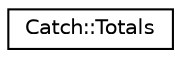 digraph "Graphical Class Hierarchy"
{
  edge [fontname="Helvetica",fontsize="10",labelfontname="Helvetica",labelfontsize="10"];
  node [fontname="Helvetica",fontsize="10",shape=record];
  rankdir="LR";
  Node0 [label="Catch::Totals",height=0.2,width=0.4,color="black", fillcolor="white", style="filled",URL="$struct_catch_1_1_totals.html"];
}

